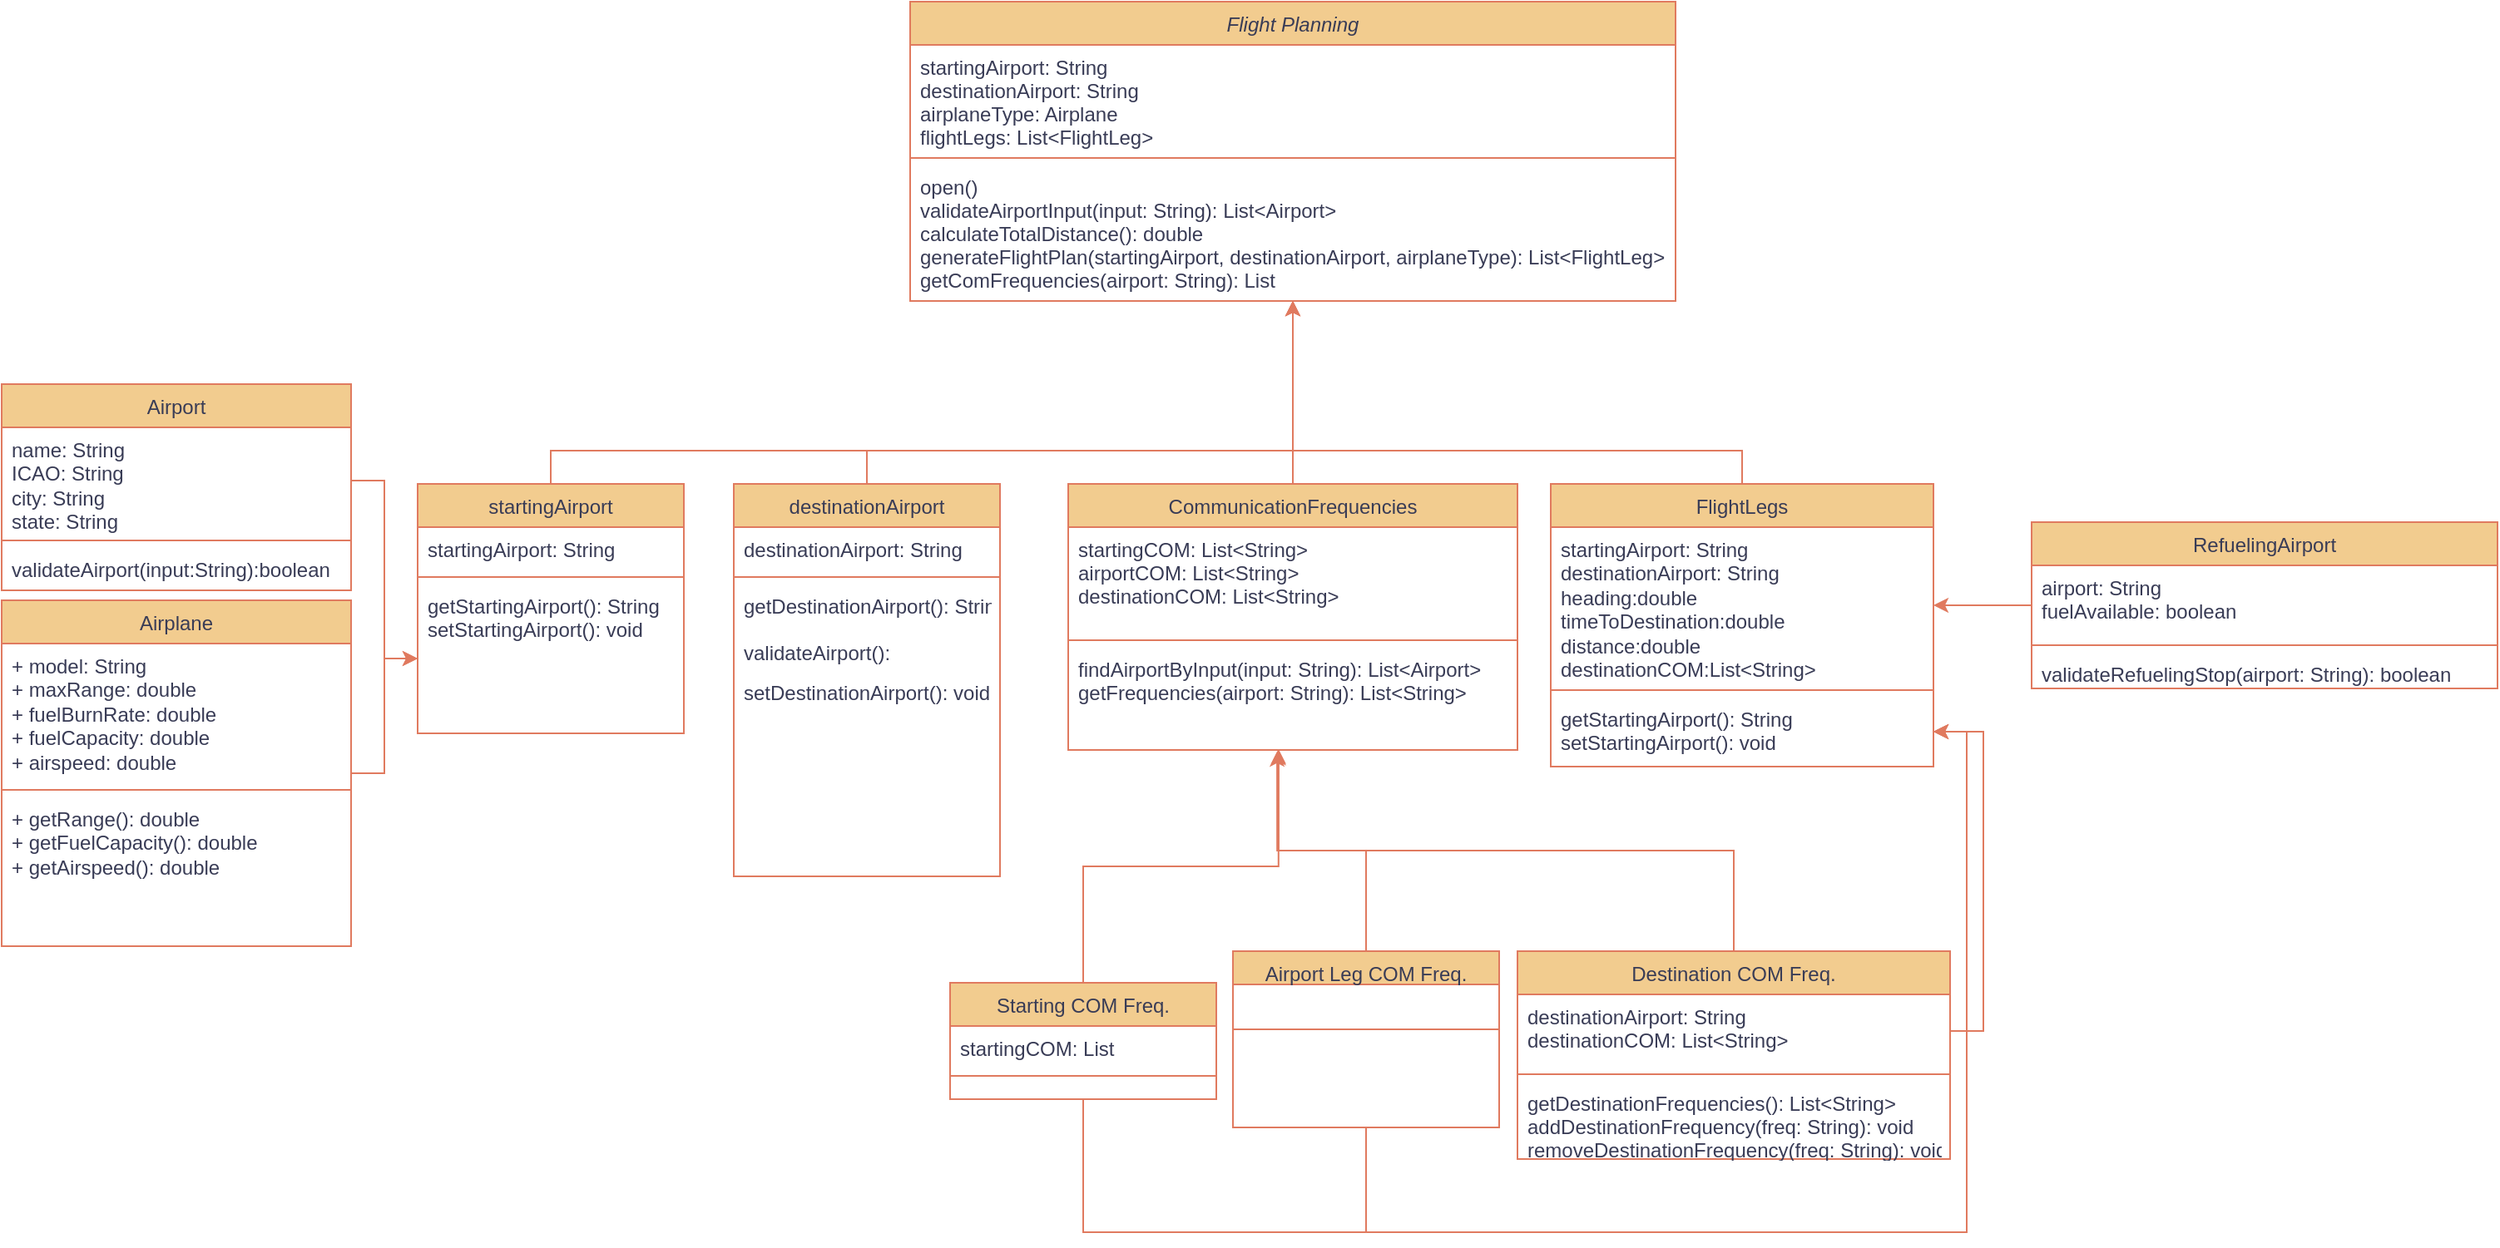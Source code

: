 <mxfile version="26.0.10">
  <diagram id="C5RBs43oDa-KdzZeNtuy" name="Page-1">
    <mxGraphModel dx="1800" dy="820" grid="1" gridSize="10" guides="1" tooltips="1" connect="1" arrows="1" fold="1" page="1" pageScale="1" pageWidth="827" pageHeight="1169" math="0" shadow="0">
      <root>
        <mxCell id="WIyWlLk6GJQsqaUBKTNV-0" />
        <mxCell id="WIyWlLk6GJQsqaUBKTNV-1" parent="WIyWlLk6GJQsqaUBKTNV-0" />
        <mxCell id="zkfFHV4jXpPFQw0GAbJ--0" value="Flight Planning" style="swimlane;fontStyle=2;align=center;verticalAlign=top;childLayout=stackLayout;horizontal=1;startSize=26;horizontalStack=0;resizeParent=1;resizeLast=0;collapsible=1;marginBottom=0;rounded=0;shadow=0;strokeWidth=1;labelBackgroundColor=none;fillColor=#F2CC8F;strokeColor=#E07A5F;fontColor=#393C56;" parent="WIyWlLk6GJQsqaUBKTNV-1" vertex="1">
          <mxGeometry x="306" y="10" width="460" height="180" as="geometry">
            <mxRectangle x="230" y="140" width="160" height="26" as="alternateBounds" />
          </mxGeometry>
        </mxCell>
        <mxCell id="zkfFHV4jXpPFQw0GAbJ--2" value="startingAirport: String&#xa;destinationAirport: String&#xa;airplaneType: Airplane&#xa;flightLegs: List&lt;FlightLeg&gt;" style="text;align=left;verticalAlign=top;spacingLeft=4;spacingRight=4;overflow=hidden;rotatable=0;points=[[0,0.5],[1,0.5]];portConstraint=eastwest;rounded=0;shadow=0;html=0;labelBackgroundColor=none;fontColor=#393C56;" parent="zkfFHV4jXpPFQw0GAbJ--0" vertex="1">
          <mxGeometry y="26" width="460" height="64" as="geometry" />
        </mxCell>
        <mxCell id="zkfFHV4jXpPFQw0GAbJ--4" value="" style="line;html=1;strokeWidth=1;align=left;verticalAlign=middle;spacingTop=-1;spacingLeft=3;spacingRight=3;rotatable=0;labelPosition=right;points=[];portConstraint=eastwest;labelBackgroundColor=none;fillColor=#F2CC8F;strokeColor=#E07A5F;fontColor=#393C56;" parent="zkfFHV4jXpPFQw0GAbJ--0" vertex="1">
          <mxGeometry y="90" width="460" height="8" as="geometry" />
        </mxCell>
        <mxCell id="zkfFHV4jXpPFQw0GAbJ--5" value="open()&#xa;validateAirportInput(input: String): List&lt;Airport&gt;&#xa;calculateTotalDistance(): double&#xa;generateFlightPlan(startingAirport, destinationAirport, airplaneType): List&lt;FlightLeg&gt;&#xa;getComFrequencies(airport: String): List" style="text;align=left;verticalAlign=top;spacingLeft=4;spacingRight=4;overflow=hidden;rotatable=0;points=[[0,0.5],[1,0.5]];portConstraint=eastwest;labelBackgroundColor=none;fontColor=#393C56;" parent="zkfFHV4jXpPFQw0GAbJ--0" vertex="1">
          <mxGeometry y="98" width="460" height="82" as="geometry" />
        </mxCell>
        <mxCell id="bsvovXcEhZO_SZL9mZ83-45" style="edgeStyle=orthogonalEdgeStyle;rounded=0;orthogonalLoop=1;jettySize=auto;html=1;entryX=0.5;entryY=1;entryDx=0;entryDy=0;strokeColor=#E07A5F;fontColor=#393C56;fillColor=#F2CC8F;" edge="1" parent="WIyWlLk6GJQsqaUBKTNV-1" source="zkfFHV4jXpPFQw0GAbJ--6" target="zkfFHV4jXpPFQw0GAbJ--0">
          <mxGeometry relative="1" as="geometry">
            <Array as="points">
              <mxPoint x="90" y="280" />
              <mxPoint x="536" y="280" />
            </Array>
          </mxGeometry>
        </mxCell>
        <mxCell id="zkfFHV4jXpPFQw0GAbJ--6" value="startingAirport" style="swimlane;fontStyle=0;align=center;verticalAlign=top;childLayout=stackLayout;horizontal=1;startSize=26;horizontalStack=0;resizeParent=1;resizeLast=0;collapsible=1;marginBottom=0;rounded=0;shadow=0;strokeWidth=1;labelBackgroundColor=none;fillColor=#F2CC8F;strokeColor=#E07A5F;fontColor=#393C56;" parent="WIyWlLk6GJQsqaUBKTNV-1" vertex="1">
          <mxGeometry x="10" y="300" width="160" height="150" as="geometry">
            <mxRectangle x="130" y="380" width="160" height="26" as="alternateBounds" />
          </mxGeometry>
        </mxCell>
        <mxCell id="zkfFHV4jXpPFQw0GAbJ--7" value="startingAirport: String" style="text;align=left;verticalAlign=top;spacingLeft=4;spacingRight=4;overflow=hidden;rotatable=0;points=[[0,0.5],[1,0.5]];portConstraint=eastwest;labelBackgroundColor=none;fontColor=#393C56;" parent="zkfFHV4jXpPFQw0GAbJ--6" vertex="1">
          <mxGeometry y="26" width="160" height="26" as="geometry" />
        </mxCell>
        <mxCell id="zkfFHV4jXpPFQw0GAbJ--9" value="" style="line;html=1;strokeWidth=1;align=left;verticalAlign=middle;spacingTop=-1;spacingLeft=3;spacingRight=3;rotatable=0;labelPosition=right;points=[];portConstraint=eastwest;labelBackgroundColor=none;fillColor=#F2CC8F;strokeColor=#E07A5F;fontColor=#393C56;" parent="zkfFHV4jXpPFQw0GAbJ--6" vertex="1">
          <mxGeometry y="52" width="160" height="8" as="geometry" />
        </mxCell>
        <mxCell id="DHWdnyNXqyA9eZRF2GhX-25" value="getStartingAirport(): String&#xa;setStartingAirport(): void" style="text;align=left;verticalAlign=top;spacingLeft=4;spacingRight=4;overflow=hidden;rotatable=0;points=[[0,0.5],[1,0.5]];portConstraint=eastwest;labelBackgroundColor=none;fontColor=#393C56;" parent="zkfFHV4jXpPFQw0GAbJ--6" vertex="1">
          <mxGeometry y="60" width="160" height="90" as="geometry" />
        </mxCell>
        <mxCell id="bsvovXcEhZO_SZL9mZ83-49" style="edgeStyle=orthogonalEdgeStyle;rounded=0;orthogonalLoop=1;jettySize=auto;html=1;entryX=1;entryY=0.5;entryDx=0;entryDy=0;strokeColor=#E07A5F;fontColor=#393C56;fillColor=#F2CC8F;" edge="1" parent="WIyWlLk6GJQsqaUBKTNV-1" source="zkfFHV4jXpPFQw0GAbJ--13" target="DHWdnyNXqyA9eZRF2GhX-29">
          <mxGeometry relative="1" as="geometry">
            <Array as="points">
              <mxPoint x="410" y="750" />
              <mxPoint x="941" y="750" />
              <mxPoint x="941" y="449" />
            </Array>
          </mxGeometry>
        </mxCell>
        <mxCell id="zkfFHV4jXpPFQw0GAbJ--13" value="Starting COM Freq." style="swimlane;fontStyle=0;align=center;verticalAlign=top;childLayout=stackLayout;horizontal=1;startSize=26;horizontalStack=0;resizeParent=1;resizeLast=0;collapsible=1;marginBottom=0;rounded=0;shadow=0;strokeWidth=1;labelBackgroundColor=none;fillColor=#F2CC8F;strokeColor=#E07A5F;fontColor=#393C56;" parent="WIyWlLk6GJQsqaUBKTNV-1" vertex="1">
          <mxGeometry x="330" y="600" width="160" height="70" as="geometry">
            <mxRectangle x="340" y="380" width="170" height="26" as="alternateBounds" />
          </mxGeometry>
        </mxCell>
        <mxCell id="zkfFHV4jXpPFQw0GAbJ--14" value="startingCOM: List" style="text;align=left;verticalAlign=top;spacingLeft=4;spacingRight=4;overflow=hidden;rotatable=0;points=[[0,0.5],[1,0.5]];portConstraint=eastwest;labelBackgroundColor=none;fontColor=#393C56;" parent="zkfFHV4jXpPFQw0GAbJ--13" vertex="1">
          <mxGeometry y="26" width="160" height="26" as="geometry" />
        </mxCell>
        <mxCell id="zkfFHV4jXpPFQw0GAbJ--15" value="" style="line;html=1;strokeWidth=1;align=left;verticalAlign=middle;spacingTop=-1;spacingLeft=3;spacingRight=3;rotatable=0;labelPosition=right;points=[];portConstraint=eastwest;labelBackgroundColor=none;fillColor=#F2CC8F;strokeColor=#E07A5F;fontColor=#393C56;" parent="zkfFHV4jXpPFQw0GAbJ--13" vertex="1">
          <mxGeometry y="52" width="160" height="8" as="geometry" />
        </mxCell>
        <mxCell id="bsvovXcEhZO_SZL9mZ83-44" style="edgeStyle=orthogonalEdgeStyle;rounded=0;orthogonalLoop=1;jettySize=auto;html=1;entryX=0.5;entryY=1;entryDx=0;entryDy=0;strokeColor=#E07A5F;fontColor=#393C56;fillColor=#F2CC8F;" edge="1" parent="WIyWlLk6GJQsqaUBKTNV-1" source="zkfFHV4jXpPFQw0GAbJ--17" target="zkfFHV4jXpPFQw0GAbJ--0">
          <mxGeometry relative="1" as="geometry">
            <Array as="points">
              <mxPoint x="280" y="280" />
              <mxPoint x="536" y="280" />
            </Array>
          </mxGeometry>
        </mxCell>
        <mxCell id="zkfFHV4jXpPFQw0GAbJ--17" value="destinationAirport" style="swimlane;fontStyle=0;align=center;verticalAlign=top;childLayout=stackLayout;horizontal=1;startSize=26;horizontalStack=0;resizeParent=1;resizeLast=0;collapsible=1;marginBottom=0;rounded=0;shadow=0;strokeWidth=1;labelBackgroundColor=none;fillColor=#F2CC8F;strokeColor=#E07A5F;fontColor=#393C56;" parent="WIyWlLk6GJQsqaUBKTNV-1" vertex="1">
          <mxGeometry x="200" y="300" width="160" height="236" as="geometry">
            <mxRectangle x="550" y="140" width="160" height="26" as="alternateBounds" />
          </mxGeometry>
        </mxCell>
        <mxCell id="zkfFHV4jXpPFQw0GAbJ--19" value="destinationAirport: String" style="text;align=left;verticalAlign=top;spacingLeft=4;spacingRight=4;overflow=hidden;rotatable=0;points=[[0,0.5],[1,0.5]];portConstraint=eastwest;rounded=0;shadow=0;html=0;labelBackgroundColor=none;fontColor=#393C56;" parent="zkfFHV4jXpPFQw0GAbJ--17" vertex="1">
          <mxGeometry y="26" width="160" height="26" as="geometry" />
        </mxCell>
        <mxCell id="zkfFHV4jXpPFQw0GAbJ--23" value="" style="line;html=1;strokeWidth=1;align=left;verticalAlign=middle;spacingTop=-1;spacingLeft=3;spacingRight=3;rotatable=0;labelPosition=right;points=[];portConstraint=eastwest;labelBackgroundColor=none;fillColor=#F2CC8F;strokeColor=#E07A5F;fontColor=#393C56;" parent="zkfFHV4jXpPFQw0GAbJ--17" vertex="1">
          <mxGeometry y="52" width="160" height="8" as="geometry" />
        </mxCell>
        <mxCell id="zkfFHV4jXpPFQw0GAbJ--24" value="getDestinationAirport(): String&#xa;&#xa;validateAirport():" style="text;align=left;verticalAlign=top;spacingLeft=4;spacingRight=4;overflow=hidden;rotatable=0;points=[[0,0.5],[1,0.5]];portConstraint=eastwest;labelBackgroundColor=none;fontColor=#393C56;" parent="zkfFHV4jXpPFQw0GAbJ--17" vertex="1">
          <mxGeometry y="60" width="160" height="52" as="geometry" />
        </mxCell>
        <mxCell id="zkfFHV4jXpPFQw0GAbJ--25" value="setDestinationAirport(): void" style="text;align=left;verticalAlign=top;spacingLeft=4;spacingRight=4;overflow=hidden;rotatable=0;points=[[0,0.5],[1,0.5]];portConstraint=eastwest;labelBackgroundColor=none;fontColor=#393C56;" parent="zkfFHV4jXpPFQw0GAbJ--17" vertex="1">
          <mxGeometry y="112" width="160" height="26" as="geometry" />
        </mxCell>
        <mxCell id="bsvovXcEhZO_SZL9mZ83-41" style="edgeStyle=orthogonalEdgeStyle;rounded=0;orthogonalLoop=1;jettySize=auto;html=1;entryX=0.5;entryY=1;entryDx=0;entryDy=0;strokeColor=#E07A5F;fontColor=#393C56;fillColor=#F2CC8F;" edge="1" parent="WIyWlLk6GJQsqaUBKTNV-1" source="DHWdnyNXqyA9eZRF2GhX-1" target="zkfFHV4jXpPFQw0GAbJ--0">
          <mxGeometry relative="1" as="geometry" />
        </mxCell>
        <mxCell id="DHWdnyNXqyA9eZRF2GhX-1" value="CommunicationFrequencies" style="swimlane;fontStyle=0;align=center;verticalAlign=top;childLayout=stackLayout;horizontal=1;startSize=26;horizontalStack=0;resizeParent=1;resizeLast=0;collapsible=1;marginBottom=0;rounded=0;shadow=0;strokeWidth=1;labelBackgroundColor=none;fillColor=#F2CC8F;strokeColor=#E07A5F;fontColor=#393C56;" parent="WIyWlLk6GJQsqaUBKTNV-1" vertex="1">
          <mxGeometry x="401" y="300" width="270" height="160" as="geometry">
            <mxRectangle x="340" y="380" width="170" height="26" as="alternateBounds" />
          </mxGeometry>
        </mxCell>
        <mxCell id="DHWdnyNXqyA9eZRF2GhX-2" value="startingCOM: List&lt;String&gt;&#xa;airportCOM: List&lt;String&gt;&#xa;destinationCOM: List&lt;String&gt;" style="text;align=left;verticalAlign=top;spacingLeft=4;spacingRight=4;overflow=hidden;rotatable=0;points=[[0,0.5],[1,0.5]];portConstraint=eastwest;labelBackgroundColor=none;fontColor=#393C56;" parent="DHWdnyNXqyA9eZRF2GhX-1" vertex="1">
          <mxGeometry y="26" width="270" height="64" as="geometry" />
        </mxCell>
        <mxCell id="DHWdnyNXqyA9eZRF2GhX-3" value="" style="line;html=1;strokeWidth=1;align=left;verticalAlign=middle;spacingTop=-1;spacingLeft=3;spacingRight=3;rotatable=0;labelPosition=right;points=[];portConstraint=eastwest;labelBackgroundColor=none;fillColor=#F2CC8F;strokeColor=#E07A5F;fontColor=#393C56;" parent="DHWdnyNXqyA9eZRF2GhX-1" vertex="1">
          <mxGeometry y="90" width="270" height="8" as="geometry" />
        </mxCell>
        <mxCell id="bsvovXcEhZO_SZL9mZ83-22" value="findAirportByInput(input: String): List&lt;Airport&gt;&#xa;getFrequencies(airport: String): List&lt;String&gt;" style="text;align=left;verticalAlign=top;spacingLeft=4;spacingRight=4;overflow=hidden;rotatable=0;points=[[0,0.5],[1,0.5]];portConstraint=eastwest;labelBackgroundColor=none;fontColor=#393C56;" vertex="1" parent="DHWdnyNXqyA9eZRF2GhX-1">
          <mxGeometry y="98" width="270" height="62" as="geometry" />
        </mxCell>
        <mxCell id="DHWdnyNXqyA9eZRF2GhX-12" value="Destination COM Freq." style="swimlane;fontStyle=0;align=center;verticalAlign=top;childLayout=stackLayout;horizontal=1;startSize=26;horizontalStack=0;resizeParent=1;resizeLast=0;collapsible=1;marginBottom=0;rounded=0;shadow=0;strokeWidth=1;labelBackgroundColor=none;fillColor=#F2CC8F;strokeColor=#E07A5F;fontColor=#393C56;" parent="WIyWlLk6GJQsqaUBKTNV-1" vertex="1">
          <mxGeometry x="671" y="581" width="260" height="125" as="geometry">
            <mxRectangle x="340" y="380" width="170" height="26" as="alternateBounds" />
          </mxGeometry>
        </mxCell>
        <mxCell id="DHWdnyNXqyA9eZRF2GhX-13" value="destinationAirport: String&#xa;destinationCOM: List&lt;String&gt;" style="text;align=left;verticalAlign=top;spacingLeft=4;spacingRight=4;overflow=hidden;rotatable=0;points=[[0,0.5],[1,0.5]];portConstraint=eastwest;labelBackgroundColor=none;fontColor=#393C56;" parent="DHWdnyNXqyA9eZRF2GhX-12" vertex="1">
          <mxGeometry y="26" width="260" height="44" as="geometry" />
        </mxCell>
        <mxCell id="DHWdnyNXqyA9eZRF2GhX-14" value="" style="line;html=1;strokeWidth=1;align=left;verticalAlign=middle;spacingTop=-1;spacingLeft=3;spacingRight=3;rotatable=0;labelPosition=right;points=[];portConstraint=eastwest;labelBackgroundColor=none;fillColor=#F2CC8F;strokeColor=#E07A5F;fontColor=#393C56;" parent="DHWdnyNXqyA9eZRF2GhX-12" vertex="1">
          <mxGeometry y="70" width="260" height="8" as="geometry" />
        </mxCell>
        <mxCell id="bsvovXcEhZO_SZL9mZ83-50" value="getDestinationFrequencies(): List&lt;String&gt;&#xa;addDestinationFrequency(freq: String): void&#xa;removeDestinationFrequency(freq: String): void" style="text;align=left;verticalAlign=top;spacingLeft=4;spacingRight=4;overflow=hidden;rotatable=0;points=[[0,0.5],[1,0.5]];portConstraint=eastwest;labelBackgroundColor=none;fontColor=#393C56;" vertex="1" parent="DHWdnyNXqyA9eZRF2GhX-12">
          <mxGeometry y="78" width="260" height="44" as="geometry" />
        </mxCell>
        <mxCell id="bsvovXcEhZO_SZL9mZ83-48" style="edgeStyle=orthogonalEdgeStyle;rounded=0;orthogonalLoop=1;jettySize=auto;html=1;entryX=1;entryY=0.5;entryDx=0;entryDy=0;strokeColor=#E07A5F;fontColor=#393C56;fillColor=#F2CC8F;" edge="1" parent="WIyWlLk6GJQsqaUBKTNV-1" source="DHWdnyNXqyA9eZRF2GhX-16" target="DHWdnyNXqyA9eZRF2GhX-29">
          <mxGeometry relative="1" as="geometry">
            <Array as="points">
              <mxPoint x="580" y="750" />
              <mxPoint x="941" y="750" />
              <mxPoint x="941" y="449" />
            </Array>
          </mxGeometry>
        </mxCell>
        <mxCell id="DHWdnyNXqyA9eZRF2GhX-16" value="Airport Leg COM Freq." style="swimlane;fontStyle=0;align=center;verticalAlign=top;childLayout=stackLayout;horizontal=1;startSize=20;horizontalStack=0;resizeParent=1;resizeLast=0;collapsible=1;marginBottom=0;rounded=0;shadow=0;strokeWidth=1;labelBackgroundColor=none;fillColor=#F2CC8F;strokeColor=#E07A5F;fontColor=#393C56;" parent="WIyWlLk6GJQsqaUBKTNV-1" vertex="1">
          <mxGeometry x="500" y="581" width="160" height="106" as="geometry">
            <mxRectangle x="340" y="380" width="170" height="26" as="alternateBounds" />
          </mxGeometry>
        </mxCell>
        <mxCell id="DHWdnyNXqyA9eZRF2GhX-18" value="" style="line;html=1;strokeWidth=1;align=left;verticalAlign=middle;spacingTop=-1;spacingLeft=3;spacingRight=3;rotatable=0;labelPosition=right;points=[];portConstraint=eastwest;labelBackgroundColor=none;fillColor=#F2CC8F;strokeColor=#E07A5F;fontColor=#393C56;" parent="DHWdnyNXqyA9eZRF2GhX-16" vertex="1">
          <mxGeometry y="20" width="160" height="54" as="geometry" />
        </mxCell>
        <mxCell id="bsvovXcEhZO_SZL9mZ83-46" style="edgeStyle=orthogonalEdgeStyle;rounded=0;orthogonalLoop=1;jettySize=auto;html=1;entryX=0.5;entryY=1;entryDx=0;entryDy=0;strokeColor=#E07A5F;fontColor=#393C56;fillColor=#F2CC8F;" edge="1" parent="WIyWlLk6GJQsqaUBKTNV-1" source="DHWdnyNXqyA9eZRF2GhX-26" target="zkfFHV4jXpPFQw0GAbJ--0">
          <mxGeometry relative="1" as="geometry">
            <Array as="points">
              <mxPoint x="806" y="280" />
              <mxPoint x="536" y="280" />
            </Array>
          </mxGeometry>
        </mxCell>
        <mxCell id="DHWdnyNXqyA9eZRF2GhX-26" value="FlightLegs" style="swimlane;fontStyle=0;align=center;verticalAlign=top;childLayout=stackLayout;horizontal=1;startSize=26;horizontalStack=0;resizeParent=1;resizeLast=0;collapsible=1;marginBottom=0;rounded=0;shadow=0;strokeWidth=1;labelBackgroundColor=none;fillColor=#F2CC8F;strokeColor=#E07A5F;fontColor=#393C56;" parent="WIyWlLk6GJQsqaUBKTNV-1" vertex="1">
          <mxGeometry x="691" y="300" width="230" height="170" as="geometry">
            <mxRectangle x="130" y="380" width="160" height="26" as="alternateBounds" />
          </mxGeometry>
        </mxCell>
        <mxCell id="DHWdnyNXqyA9eZRF2GhX-27" value="startingAirport: String&#xa;destinationAirport: String&#xa;heading:double&#xa;timeToDestination:double&#xa;distance:double&#xa;destinationCOM:List&lt;String&gt;" style="text;align=left;verticalAlign=top;spacingLeft=4;spacingRight=4;overflow=hidden;rotatable=0;points=[[0,0.5],[1,0.5]];portConstraint=eastwest;labelBackgroundColor=none;fontColor=#393C56;whiteSpace=wrap;" parent="DHWdnyNXqyA9eZRF2GhX-26" vertex="1">
          <mxGeometry y="26" width="230" height="94" as="geometry" />
        </mxCell>
        <mxCell id="DHWdnyNXqyA9eZRF2GhX-28" value="" style="line;html=1;strokeWidth=1;align=left;verticalAlign=middle;spacingTop=-1;spacingLeft=3;spacingRight=3;rotatable=0;labelPosition=right;points=[];portConstraint=eastwest;labelBackgroundColor=none;fillColor=#F2CC8F;strokeColor=#E07A5F;fontColor=#393C56;" parent="DHWdnyNXqyA9eZRF2GhX-26" vertex="1">
          <mxGeometry y="120" width="230" height="8" as="geometry" />
        </mxCell>
        <mxCell id="DHWdnyNXqyA9eZRF2GhX-29" value="getStartingAirport(): String&#xa;setStartingAirport(): void" style="text;align=left;verticalAlign=top;spacingLeft=4;spacingRight=4;overflow=hidden;rotatable=0;points=[[0,0.5],[1,0.5]];portConstraint=eastwest;labelBackgroundColor=none;fontColor=#393C56;" parent="DHWdnyNXqyA9eZRF2GhX-26" vertex="1">
          <mxGeometry y="128" width="230" height="42" as="geometry" />
        </mxCell>
        <mxCell id="bsvovXcEhZO_SZL9mZ83-35" style="edgeStyle=orthogonalEdgeStyle;rounded=0;orthogonalLoop=1;jettySize=auto;html=1;entryX=0;entryY=0.5;entryDx=0;entryDy=0;strokeColor=#E07A5F;fontColor=#393C56;fillColor=#F2CC8F;" edge="1" parent="WIyWlLk6GJQsqaUBKTNV-1" source="bsvovXcEhZO_SZL9mZ83-11" target="DHWdnyNXqyA9eZRF2GhX-25">
          <mxGeometry relative="1" as="geometry" />
        </mxCell>
        <mxCell id="bsvovXcEhZO_SZL9mZ83-11" value="Airplane" style="swimlane;fontStyle=0;align=center;verticalAlign=top;childLayout=stackLayout;horizontal=1;startSize=26;horizontalStack=0;resizeParent=1;resizeLast=0;collapsible=1;marginBottom=0;rounded=0;shadow=0;strokeWidth=1;labelBackgroundColor=none;fillColor=#F2CC8F;strokeColor=#E07A5F;fontColor=#393C56;" vertex="1" parent="WIyWlLk6GJQsqaUBKTNV-1">
          <mxGeometry x="-240" y="370" width="210" height="208" as="geometry">
            <mxRectangle x="130" y="380" width="160" height="26" as="alternateBounds" />
          </mxGeometry>
        </mxCell>
        <mxCell id="bsvovXcEhZO_SZL9mZ83-12" value="+ model: String&#xa;+ maxRange: double&#xa;+ fuelBurnRate: double&#xa;+ fuelCapacity: double&#xa;+ airspeed: double&#xa;" style="text;align=left;verticalAlign=top;spacingLeft=4;spacingRight=4;overflow=hidden;rotatable=0;points=[[0,0.5],[1,0.5]];portConstraint=eastwest;labelBackgroundColor=none;fontColor=#393C56;whiteSpace=wrap;" vertex="1" parent="bsvovXcEhZO_SZL9mZ83-11">
          <mxGeometry y="26" width="210" height="84" as="geometry" />
        </mxCell>
        <mxCell id="bsvovXcEhZO_SZL9mZ83-13" value="" style="line;html=1;strokeWidth=1;align=left;verticalAlign=middle;spacingTop=-1;spacingLeft=3;spacingRight=3;rotatable=0;labelPosition=right;points=[];portConstraint=eastwest;labelBackgroundColor=none;fillColor=#F2CC8F;strokeColor=#E07A5F;fontColor=#393C56;" vertex="1" parent="bsvovXcEhZO_SZL9mZ83-11">
          <mxGeometry y="110" width="210" height="8" as="geometry" />
        </mxCell>
        <mxCell id="bsvovXcEhZO_SZL9mZ83-14" value="+ getRange(): double &#xa;+ getFuelCapacity(): double&#xa;+ getAirspeed(): double" style="text;align=left;verticalAlign=top;spacingLeft=4;spacingRight=4;overflow=hidden;rotatable=0;points=[[0,0.5],[1,0.5]];portConstraint=eastwest;labelBackgroundColor=none;fontColor=#393C56;whiteSpace=wrap;" vertex="1" parent="bsvovXcEhZO_SZL9mZ83-11">
          <mxGeometry y="118" width="210" height="90" as="geometry" />
        </mxCell>
        <mxCell id="bsvovXcEhZO_SZL9mZ83-23" value="Airport" style="swimlane;fontStyle=0;align=center;verticalAlign=top;childLayout=stackLayout;horizontal=1;startSize=26;horizontalStack=0;resizeParent=1;resizeLast=0;collapsible=1;marginBottom=0;rounded=0;shadow=0;strokeWidth=1;labelBackgroundColor=none;fillColor=#F2CC8F;strokeColor=#E07A5F;fontColor=#393C56;" vertex="1" parent="WIyWlLk6GJQsqaUBKTNV-1">
          <mxGeometry x="-240" y="240" width="210" height="124" as="geometry">
            <mxRectangle x="130" y="380" width="160" height="26" as="alternateBounds" />
          </mxGeometry>
        </mxCell>
        <mxCell id="bsvovXcEhZO_SZL9mZ83-24" value="name: String&#xa;ICAO: String&#xa;city: String&#xa;state: String" style="text;align=left;verticalAlign=top;spacingLeft=4;spacingRight=4;overflow=hidden;rotatable=0;points=[[0,0.5],[1,0.5]];portConstraint=eastwest;labelBackgroundColor=none;fontColor=#393C56;whiteSpace=wrap;" vertex="1" parent="bsvovXcEhZO_SZL9mZ83-23">
          <mxGeometry y="26" width="210" height="64" as="geometry" />
        </mxCell>
        <mxCell id="bsvovXcEhZO_SZL9mZ83-25" value="" style="line;html=1;strokeWidth=1;align=left;verticalAlign=middle;spacingTop=-1;spacingLeft=3;spacingRight=3;rotatable=0;labelPosition=right;points=[];portConstraint=eastwest;labelBackgroundColor=none;fillColor=#F2CC8F;strokeColor=#E07A5F;fontColor=#393C56;" vertex="1" parent="bsvovXcEhZO_SZL9mZ83-23">
          <mxGeometry y="90" width="210" height="8" as="geometry" />
        </mxCell>
        <mxCell id="bsvovXcEhZO_SZL9mZ83-26" value="validateAirport(input:String):boolean" style="text;align=left;verticalAlign=top;spacingLeft=4;spacingRight=4;overflow=hidden;rotatable=0;points=[[0,0.5],[1,0.5]];portConstraint=eastwest;labelBackgroundColor=none;fontColor=#393C56;whiteSpace=wrap;" vertex="1" parent="bsvovXcEhZO_SZL9mZ83-23">
          <mxGeometry y="98" width="210" height="26" as="geometry" />
        </mxCell>
        <mxCell id="bsvovXcEhZO_SZL9mZ83-39" style="edgeStyle=orthogonalEdgeStyle;rounded=0;orthogonalLoop=1;jettySize=auto;html=1;entryX=1;entryY=0.5;entryDx=0;entryDy=0;strokeColor=#E07A5F;fontColor=#393C56;fillColor=#F2CC8F;" edge="1" parent="WIyWlLk6GJQsqaUBKTNV-1" source="bsvovXcEhZO_SZL9mZ83-27" target="DHWdnyNXqyA9eZRF2GhX-27">
          <mxGeometry relative="1" as="geometry" />
        </mxCell>
        <mxCell id="bsvovXcEhZO_SZL9mZ83-27" value="RefuelingAirport" style="swimlane;fontStyle=0;align=center;verticalAlign=top;childLayout=stackLayout;horizontal=1;startSize=26;horizontalStack=0;resizeParent=1;resizeLast=0;collapsible=1;marginBottom=0;rounded=0;shadow=0;strokeWidth=1;labelBackgroundColor=none;fillColor=#F2CC8F;strokeColor=#E07A5F;fontColor=#393C56;" vertex="1" parent="WIyWlLk6GJQsqaUBKTNV-1">
          <mxGeometry x="980" y="323" width="280" height="100" as="geometry">
            <mxRectangle x="550" y="140" width="160" height="26" as="alternateBounds" />
          </mxGeometry>
        </mxCell>
        <mxCell id="bsvovXcEhZO_SZL9mZ83-28" value="airport: String&#xa;fuelAvailable: boolean" style="text;align=left;verticalAlign=top;spacingLeft=4;spacingRight=4;overflow=hidden;rotatable=0;points=[[0,0.5],[1,0.5]];portConstraint=eastwest;rounded=0;shadow=0;html=0;labelBackgroundColor=none;fontColor=#393C56;" vertex="1" parent="bsvovXcEhZO_SZL9mZ83-27">
          <mxGeometry y="26" width="280" height="44" as="geometry" />
        </mxCell>
        <mxCell id="bsvovXcEhZO_SZL9mZ83-29" value="" style="line;html=1;strokeWidth=1;align=left;verticalAlign=middle;spacingTop=-1;spacingLeft=3;spacingRight=3;rotatable=0;labelPosition=right;points=[];portConstraint=eastwest;labelBackgroundColor=none;fillColor=#F2CC8F;strokeColor=#E07A5F;fontColor=#393C56;" vertex="1" parent="bsvovXcEhZO_SZL9mZ83-27">
          <mxGeometry y="70" width="280" height="8" as="geometry" />
        </mxCell>
        <mxCell id="bsvovXcEhZO_SZL9mZ83-30" value="validateRefuelingStop(airport: String): boolean" style="text;align=left;verticalAlign=top;spacingLeft=4;spacingRight=4;overflow=hidden;rotatable=0;points=[[0,0.5],[1,0.5]];portConstraint=eastwest;labelBackgroundColor=none;fontColor=#393C56;" vertex="1" parent="bsvovXcEhZO_SZL9mZ83-27">
          <mxGeometry y="78" width="280" height="22" as="geometry" />
        </mxCell>
        <mxCell id="bsvovXcEhZO_SZL9mZ83-33" style="edgeStyle=orthogonalEdgeStyle;rounded=0;orthogonalLoop=1;jettySize=auto;html=1;strokeColor=#E07A5F;fontColor=#393C56;fillColor=#F2CC8F;" edge="1" parent="WIyWlLk6GJQsqaUBKTNV-1" source="bsvovXcEhZO_SZL9mZ83-24" target="DHWdnyNXqyA9eZRF2GhX-25">
          <mxGeometry relative="1" as="geometry" />
        </mxCell>
        <mxCell id="bsvovXcEhZO_SZL9mZ83-36" style="edgeStyle=orthogonalEdgeStyle;rounded=0;orthogonalLoop=1;jettySize=auto;html=1;entryX=0.468;entryY=1.003;entryDx=0;entryDy=0;entryPerimeter=0;strokeColor=#E07A5F;fontColor=#393C56;fillColor=#F2CC8F;" edge="1" parent="WIyWlLk6GJQsqaUBKTNV-1" source="zkfFHV4jXpPFQw0GAbJ--13" target="bsvovXcEhZO_SZL9mZ83-22">
          <mxGeometry relative="1" as="geometry" />
        </mxCell>
        <mxCell id="bsvovXcEhZO_SZL9mZ83-37" style="edgeStyle=orthogonalEdgeStyle;rounded=0;orthogonalLoop=1;jettySize=auto;html=1;entryX=0.468;entryY=0.989;entryDx=0;entryDy=0;entryPerimeter=0;strokeColor=#E07A5F;fontColor=#393C56;fillColor=#F2CC8F;" edge="1" parent="WIyWlLk6GJQsqaUBKTNV-1" source="DHWdnyNXqyA9eZRF2GhX-16" target="bsvovXcEhZO_SZL9mZ83-22">
          <mxGeometry relative="1" as="geometry" />
        </mxCell>
        <mxCell id="bsvovXcEhZO_SZL9mZ83-38" style="edgeStyle=orthogonalEdgeStyle;rounded=0;orthogonalLoop=1;jettySize=auto;html=1;entryX=0.465;entryY=1.016;entryDx=0;entryDy=0;entryPerimeter=0;strokeColor=#E07A5F;fontColor=#393C56;fillColor=#F2CC8F;" edge="1" parent="WIyWlLk6GJQsqaUBKTNV-1" source="DHWdnyNXqyA9eZRF2GhX-12" target="bsvovXcEhZO_SZL9mZ83-22">
          <mxGeometry relative="1" as="geometry" />
        </mxCell>
        <mxCell id="bsvovXcEhZO_SZL9mZ83-47" style="edgeStyle=orthogonalEdgeStyle;rounded=0;orthogonalLoop=1;jettySize=auto;html=1;entryX=1;entryY=0.5;entryDx=0;entryDy=0;strokeColor=#E07A5F;fontColor=#393C56;fillColor=#F2CC8F;" edge="1" parent="WIyWlLk6GJQsqaUBKTNV-1" source="DHWdnyNXqyA9eZRF2GhX-13" target="DHWdnyNXqyA9eZRF2GhX-29">
          <mxGeometry relative="1" as="geometry" />
        </mxCell>
      </root>
    </mxGraphModel>
  </diagram>
</mxfile>
